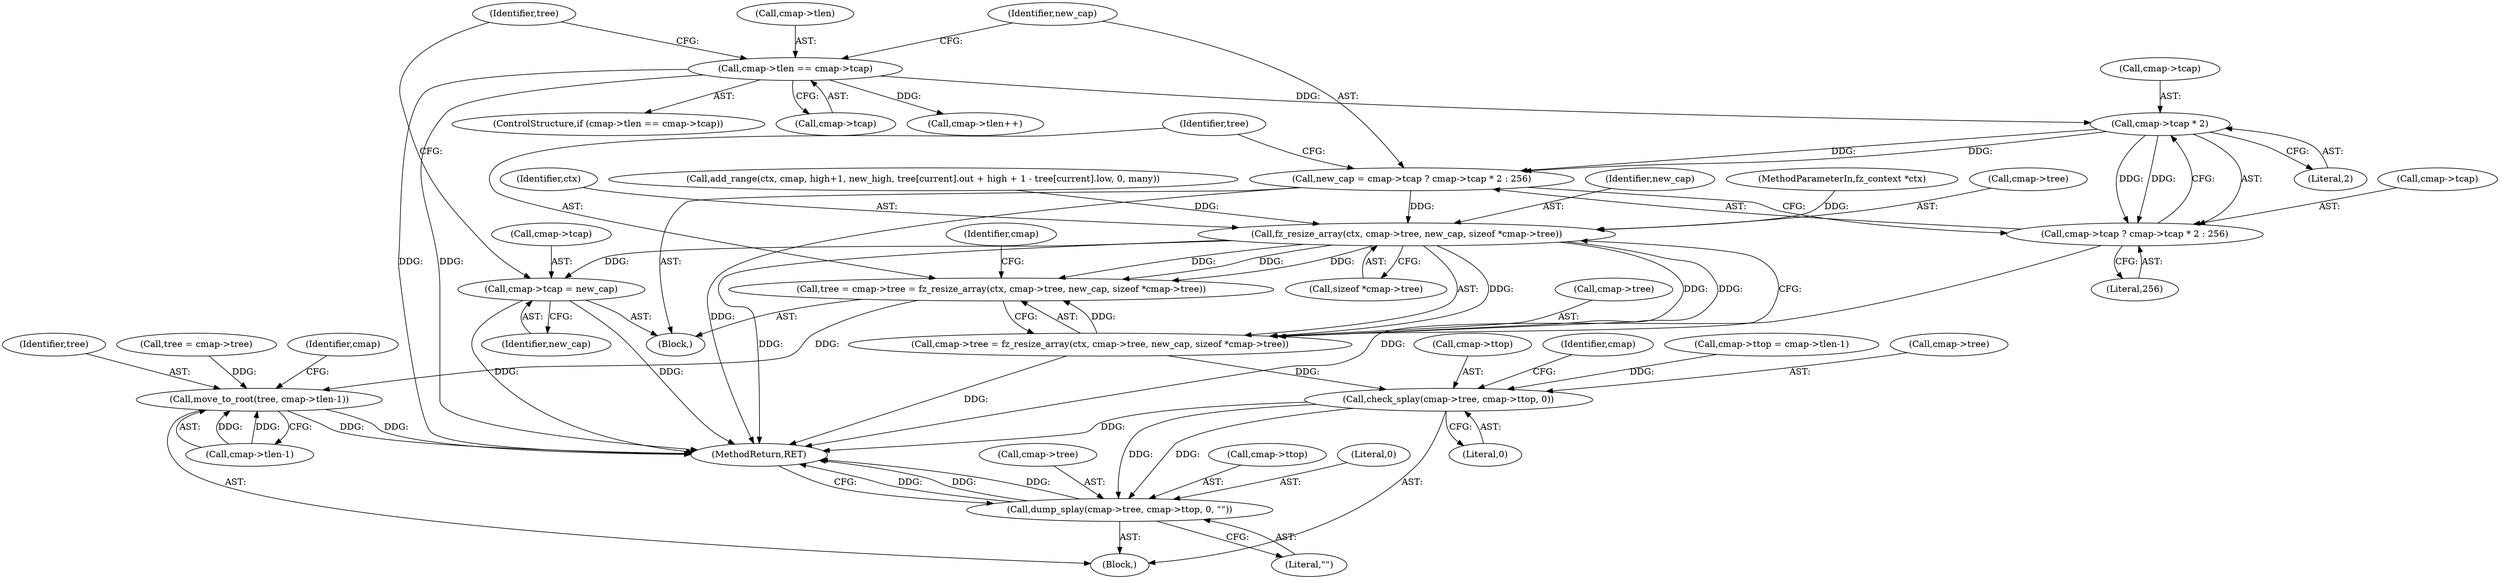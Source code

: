 digraph "0_ghostscript_71ceebcf56e682504da22c4035b39a2d451e8ffd@pointer" {
"1000577" [label="(Call,cmap->tcap * 2)"];
"1000562" [label="(Call,cmap->tlen == cmap->tcap)"];
"1000571" [label="(Call,new_cap = cmap->tcap ? cmap->tcap * 2 : 256)"];
"1000589" [label="(Call,fz_resize_array(ctx, cmap->tree, new_cap, sizeof *cmap->tree))"];
"1000583" [label="(Call,tree = cmap->tree = fz_resize_array(ctx, cmap->tree, new_cap, sizeof *cmap->tree))"];
"1000722" [label="(Call,move_to_root(tree, cmap->tlen-1))"];
"1000585" [label="(Call,cmap->tree = fz_resize_array(ctx, cmap->tree, new_cap, sizeof *cmap->tree))"];
"1000740" [label="(Call,check_splay(cmap->tree, cmap->ttop, 0))"];
"1000748" [label="(Call,dump_splay(cmap->tree, cmap->ttop, 0, \"\"))"];
"1000600" [label="(Call,cmap->tcap = new_cap)"];
"1000573" [label="(Call,cmap->tcap ? cmap->tcap * 2 : 256)"];
"1000749" [label="(Call,cmap->tree)"];
"1000590" [label="(Identifier,ctx)"];
"1000573" [label="(Call,cmap->tcap ? cmap->tcap * 2 : 256)"];
"1000731" [label="(Identifier,cmap)"];
"1000562" [label="(Call,cmap->tlen == cmap->tcap)"];
"1000752" [label="(Call,cmap->ttop)"];
"1000723" [label="(Identifier,tree)"];
"1000566" [label="(Call,cmap->tcap)"];
"1000722" [label="(Call,move_to_root(tree, cmap->tlen-1))"];
"1000561" [label="(ControlStructure,if (cmap->tlen == cmap->tcap))"];
"1000577" [label="(Call,cmap->tcap * 2)"];
"1000563" [label="(Call,cmap->tlen)"];
"1000119" [label="(Block,)"];
"1000586" [label="(Call,cmap->tree)"];
"1000604" [label="(Identifier,new_cap)"];
"1000608" [label="(Identifier,tree)"];
"1000747" [label="(Literal,0)"];
"1000569" [label="(Block,)"];
"1000589" [label="(Call,fz_resize_array(ctx, cmap->tree, new_cap, sizeof *cmap->tree))"];
"1000303" [label="(Call,add_range(ctx, cmap, high+1, new_high, tree[current].out + high + 1 - tree[current].low, 0, many))"];
"1000668" [label="(Call,cmap->tlen++)"];
"1000756" [label="(Literal,\"\")"];
"1000601" [label="(Call,cmap->tcap)"];
"1000572" [label="(Identifier,new_cap)"];
"1000750" [label="(Identifier,cmap)"];
"1000595" [label="(Call,sizeof *cmap->tree)"];
"1000757" [label="(MethodReturn,RET)"];
"1000594" [label="(Identifier,new_cap)"];
"1000134" [label="(Call,tree = cmap->tree)"];
"1000729" [label="(Call,cmap->ttop = cmap->tlen-1)"];
"1000748" [label="(Call,dump_splay(cmap->tree, cmap->ttop, 0, \"\"))"];
"1000740" [label="(Call,check_splay(cmap->tree, cmap->ttop, 0))"];
"1000600" [label="(Call,cmap->tcap = new_cap)"];
"1000581" [label="(Literal,2)"];
"1000112" [label="(MethodParameterIn,fz_context *ctx)"];
"1000574" [label="(Call,cmap->tcap)"];
"1000585" [label="(Call,cmap->tree = fz_resize_array(ctx, cmap->tree, new_cap, sizeof *cmap->tree))"];
"1000724" [label="(Call,cmap->tlen-1)"];
"1000741" [label="(Call,cmap->tree)"];
"1000584" [label="(Identifier,tree)"];
"1000583" [label="(Call,tree = cmap->tree = fz_resize_array(ctx, cmap->tree, new_cap, sizeof *cmap->tree))"];
"1000571" [label="(Call,new_cap = cmap->tcap ? cmap->tcap * 2 : 256)"];
"1000744" [label="(Call,cmap->ttop)"];
"1000591" [label="(Call,cmap->tree)"];
"1000755" [label="(Literal,0)"];
"1000578" [label="(Call,cmap->tcap)"];
"1000602" [label="(Identifier,cmap)"];
"1000582" [label="(Literal,256)"];
"1000577" -> "1000573"  [label="AST: "];
"1000577" -> "1000581"  [label="CFG: "];
"1000578" -> "1000577"  [label="AST: "];
"1000581" -> "1000577"  [label="AST: "];
"1000573" -> "1000577"  [label="CFG: "];
"1000577" -> "1000571"  [label="DDG: "];
"1000577" -> "1000571"  [label="DDG: "];
"1000577" -> "1000573"  [label="DDG: "];
"1000577" -> "1000573"  [label="DDG: "];
"1000562" -> "1000577"  [label="DDG: "];
"1000562" -> "1000561"  [label="AST: "];
"1000562" -> "1000566"  [label="CFG: "];
"1000563" -> "1000562"  [label="AST: "];
"1000566" -> "1000562"  [label="AST: "];
"1000572" -> "1000562"  [label="CFG: "];
"1000608" -> "1000562"  [label="CFG: "];
"1000562" -> "1000757"  [label="DDG: "];
"1000562" -> "1000757"  [label="DDG: "];
"1000562" -> "1000668"  [label="DDG: "];
"1000571" -> "1000569"  [label="AST: "];
"1000571" -> "1000573"  [label="CFG: "];
"1000572" -> "1000571"  [label="AST: "];
"1000573" -> "1000571"  [label="AST: "];
"1000584" -> "1000571"  [label="CFG: "];
"1000571" -> "1000757"  [label="DDG: "];
"1000571" -> "1000589"  [label="DDG: "];
"1000589" -> "1000585"  [label="AST: "];
"1000589" -> "1000595"  [label="CFG: "];
"1000590" -> "1000589"  [label="AST: "];
"1000591" -> "1000589"  [label="AST: "];
"1000594" -> "1000589"  [label="AST: "];
"1000595" -> "1000589"  [label="AST: "];
"1000585" -> "1000589"  [label="CFG: "];
"1000589" -> "1000757"  [label="DDG: "];
"1000589" -> "1000583"  [label="DDG: "];
"1000589" -> "1000583"  [label="DDG: "];
"1000589" -> "1000583"  [label="DDG: "];
"1000589" -> "1000585"  [label="DDG: "];
"1000589" -> "1000585"  [label="DDG: "];
"1000589" -> "1000585"  [label="DDG: "];
"1000303" -> "1000589"  [label="DDG: "];
"1000112" -> "1000589"  [label="DDG: "];
"1000589" -> "1000600"  [label="DDG: "];
"1000583" -> "1000569"  [label="AST: "];
"1000583" -> "1000585"  [label="CFG: "];
"1000584" -> "1000583"  [label="AST: "];
"1000585" -> "1000583"  [label="AST: "];
"1000602" -> "1000583"  [label="CFG: "];
"1000585" -> "1000583"  [label="DDG: "];
"1000583" -> "1000722"  [label="DDG: "];
"1000722" -> "1000119"  [label="AST: "];
"1000722" -> "1000724"  [label="CFG: "];
"1000723" -> "1000722"  [label="AST: "];
"1000724" -> "1000722"  [label="AST: "];
"1000731" -> "1000722"  [label="CFG: "];
"1000722" -> "1000757"  [label="DDG: "];
"1000722" -> "1000757"  [label="DDG: "];
"1000134" -> "1000722"  [label="DDG: "];
"1000724" -> "1000722"  [label="DDG: "];
"1000724" -> "1000722"  [label="DDG: "];
"1000586" -> "1000585"  [label="AST: "];
"1000585" -> "1000757"  [label="DDG: "];
"1000585" -> "1000740"  [label="DDG: "];
"1000740" -> "1000119"  [label="AST: "];
"1000740" -> "1000747"  [label="CFG: "];
"1000741" -> "1000740"  [label="AST: "];
"1000744" -> "1000740"  [label="AST: "];
"1000747" -> "1000740"  [label="AST: "];
"1000750" -> "1000740"  [label="CFG: "];
"1000740" -> "1000757"  [label="DDG: "];
"1000729" -> "1000740"  [label="DDG: "];
"1000740" -> "1000748"  [label="DDG: "];
"1000740" -> "1000748"  [label="DDG: "];
"1000748" -> "1000119"  [label="AST: "];
"1000748" -> "1000756"  [label="CFG: "];
"1000749" -> "1000748"  [label="AST: "];
"1000752" -> "1000748"  [label="AST: "];
"1000755" -> "1000748"  [label="AST: "];
"1000756" -> "1000748"  [label="AST: "];
"1000757" -> "1000748"  [label="CFG: "];
"1000748" -> "1000757"  [label="DDG: "];
"1000748" -> "1000757"  [label="DDG: "];
"1000748" -> "1000757"  [label="DDG: "];
"1000600" -> "1000569"  [label="AST: "];
"1000600" -> "1000604"  [label="CFG: "];
"1000601" -> "1000600"  [label="AST: "];
"1000604" -> "1000600"  [label="AST: "];
"1000608" -> "1000600"  [label="CFG: "];
"1000600" -> "1000757"  [label="DDG: "];
"1000600" -> "1000757"  [label="DDG: "];
"1000573" -> "1000582"  [label="CFG: "];
"1000574" -> "1000573"  [label="AST: "];
"1000582" -> "1000573"  [label="AST: "];
"1000573" -> "1000757"  [label="DDG: "];
}
